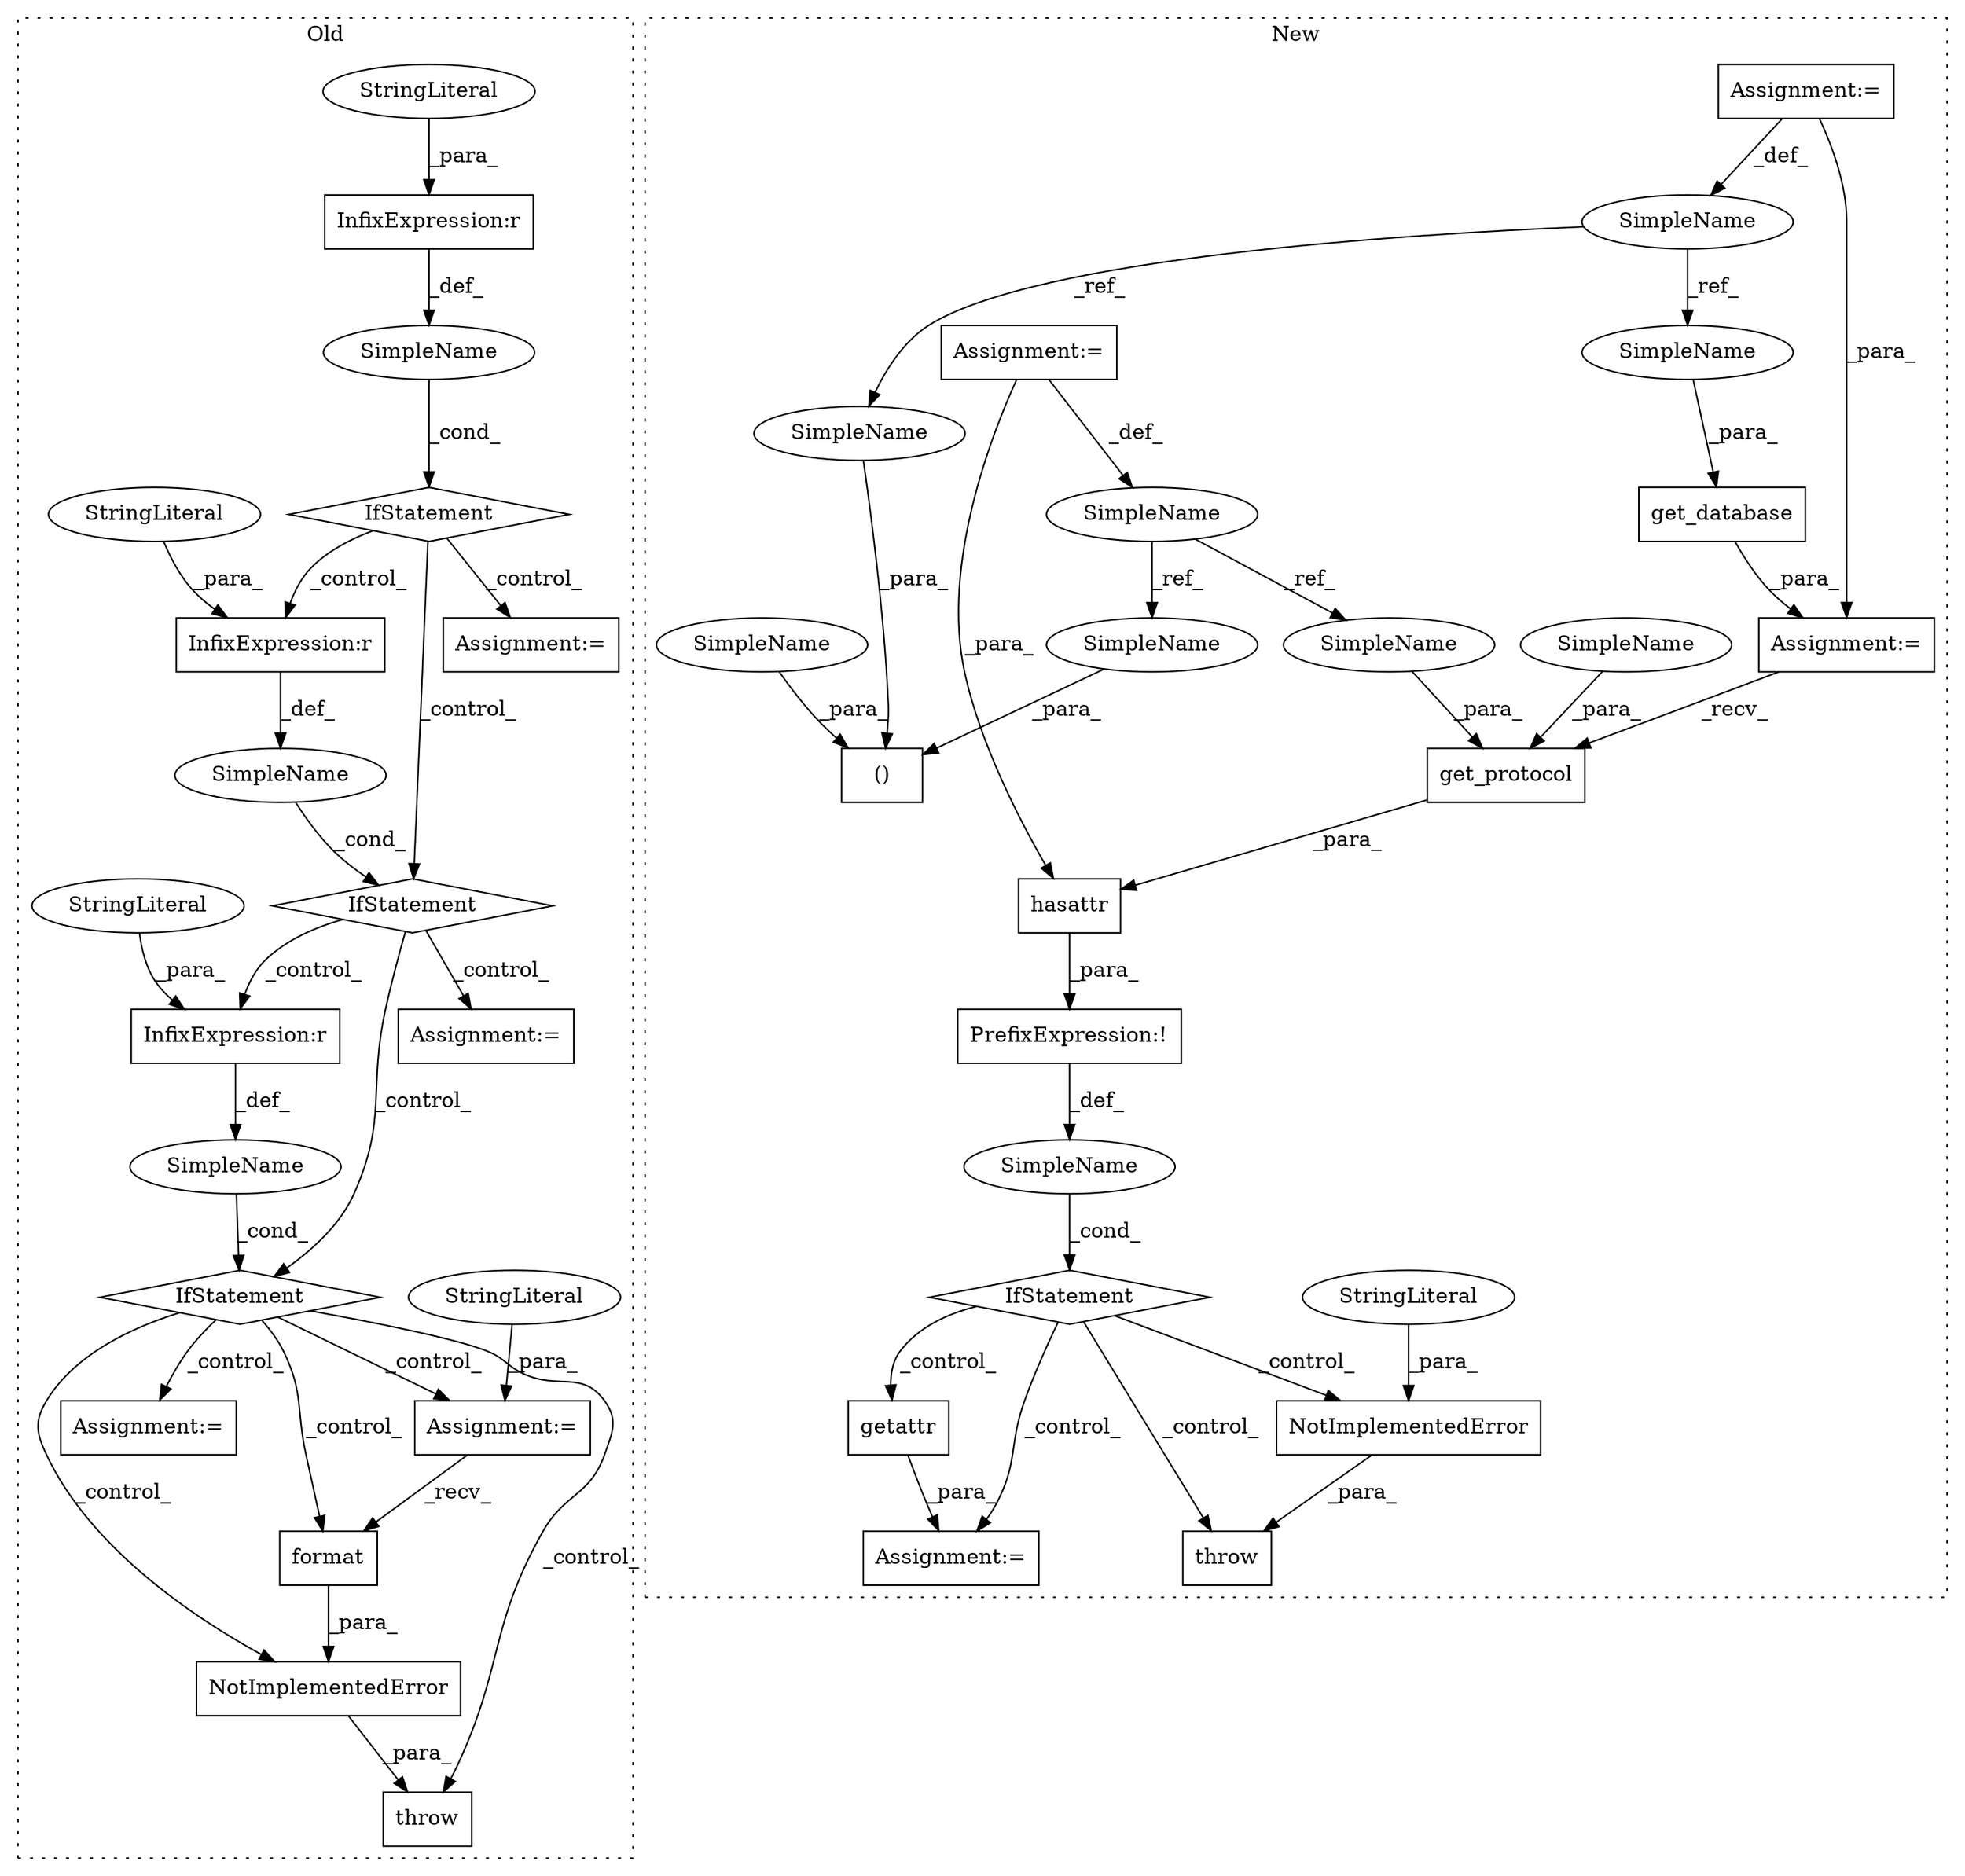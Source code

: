 digraph G {
subgraph cluster0 {
1 [label="throw" a="53" s="5104" l="6" shape="box"];
3 [label="IfStatement" a="25" s="4959,4979" l="4,2" shape="diamond"];
4 [label="SimpleName" a="42" s="" l="" shape="ellipse"];
6 [label="IfStatement" a="25" s="4878,4897" l="4,2" shape="diamond"];
7 [label="SimpleName" a="42" s="" l="" shape="ellipse"];
8 [label="InfixExpression:r" a="27" s="4969" l="4" shape="box"];
9 [label="IfStatement" a="25" s="4793,4814" l="4,2" shape="diamond"];
11 [label="SimpleName" a="42" s="" l="" shape="ellipse"];
13 [label="StringLiteral" a="45" s="4973" l="6" shape="ellipse"];
14 [label="InfixExpression:r" a="27" s="4888" l="4" shape="box"];
15 [label="StringLiteral" a="45" s="4892" l="5" shape="ellipse"];
16 [label="InfixExpression:r" a="27" s="4803" l="4" shape="box"];
17 [label="StringLiteral" a="45" s="4807" l="7" shape="ellipse"];
20 [label="format" a="32" s="5134,5147" l="7,1" shape="box"];
24 [label="NotImplementedError" a="32" s="5110,5148" l="20,1" shape="box"];
30 [label="Assignment:=" a="7" s="4921" l="1" shape="box"];
32 [label="Assignment:=" a="7" s="5049" l="1" shape="box"];
34 [label="Assignment:=" a="7" s="5003" l="1" shape="box"];
35 [label="StringLiteral" a="45" s="5050" l="46" shape="ellipse"];
36 [label="Assignment:=" a="7" s="4838" l="1" shape="box"];
label = "Old";
style="dotted";
}
subgraph cluster1 {
2 [label="getattr" a="32" s="4927" l="9" shape="box"];
5 [label="Assignment:=" a="7" s="4926" l="1" shape="box"];
10 [label="IfStatement" a="25" s="4832,4861" l="4,2" shape="diamond"];
12 [label="SimpleName" a="42" s="" l="" shape="ellipse"];
18 [label="get_protocol" a="32" s="4799,4825" l="13,1" shape="box"];
19 [label="PrefixExpression:!" a="38" s="4836" l="1" shape="box"];
21 [label="throw" a="53" s="4871" l="6" shape="box"];
22 [label="()" a="106" s="4649" l="59" shape="box"];
23 [label="SimpleName" a="42" s="4210" l="4" shape="ellipse"];
25 [label="NotImplementedError" a="32" s="4877,4899" l="20,1" shape="box"];
26 [label="StringLiteral" a="45" s="4897" l="2" shape="ellipse"];
27 [label="get_database" a="32" s="4743,4774" l="13,1" shape="box"];
28 [label="SimpleName" a="42" s="4361" l="2" shape="ellipse"];
29 [label="hasattr" a="32" s="4837,4860" l="8,1" shape="box"];
31 [label="Assignment:=" a="7" s="4361" l="2" shape="box"];
33 [label="Assignment:=" a="7" s="4742" l="1" shape="box"];
37 [label="Assignment:=" a="7" s="4210" l="4" shape="box"];
38 [label="SimpleName" a="42" s="4664" l="4" shape="ellipse"];
39 [label="SimpleName" a="42" s="4812" l="4" shape="ellipse"];
40 [label="SimpleName" a="42" s="4756" l="2" shape="ellipse"];
41 [label="SimpleName" a="42" s="4649" l="2" shape="ellipse"];
42 [label="SimpleName" a="42" s="4817" l="8" shape="ellipse"];
43 [label="SimpleName" a="42" s="4681" l="8" shape="ellipse"];
label = "New";
style="dotted";
}
2 -> 5 [label="_para_"];
3 -> 32 [label="_control_"];
3 -> 20 [label="_control_"];
3 -> 24 [label="_control_"];
3 -> 1 [label="_control_"];
3 -> 34 [label="_control_"];
4 -> 3 [label="_cond_"];
6 -> 8 [label="_control_"];
6 -> 30 [label="_control_"];
6 -> 3 [label="_control_"];
7 -> 6 [label="_cond_"];
8 -> 4 [label="_def_"];
9 -> 36 [label="_control_"];
9 -> 6 [label="_control_"];
9 -> 14 [label="_control_"];
10 -> 2 [label="_control_"];
10 -> 21 [label="_control_"];
10 -> 5 [label="_control_"];
10 -> 25 [label="_control_"];
11 -> 9 [label="_cond_"];
12 -> 10 [label="_cond_"];
13 -> 8 [label="_para_"];
14 -> 7 [label="_def_"];
15 -> 14 [label="_para_"];
16 -> 11 [label="_def_"];
17 -> 16 [label="_para_"];
18 -> 29 [label="_para_"];
19 -> 12 [label="_def_"];
20 -> 24 [label="_para_"];
23 -> 38 [label="_ref_"];
23 -> 39 [label="_ref_"];
24 -> 1 [label="_para_"];
25 -> 21 [label="_para_"];
26 -> 25 [label="_para_"];
27 -> 33 [label="_para_"];
28 -> 40 [label="_ref_"];
28 -> 41 [label="_ref_"];
29 -> 19 [label="_para_"];
31 -> 28 [label="_def_"];
31 -> 33 [label="_para_"];
32 -> 20 [label="_recv_"];
33 -> 18 [label="_recv_"];
35 -> 32 [label="_para_"];
37 -> 23 [label="_def_"];
37 -> 29 [label="_para_"];
38 -> 22 [label="_para_"];
39 -> 18 [label="_para_"];
40 -> 27 [label="_para_"];
41 -> 22 [label="_para_"];
42 -> 18 [label="_para_"];
43 -> 22 [label="_para_"];
}